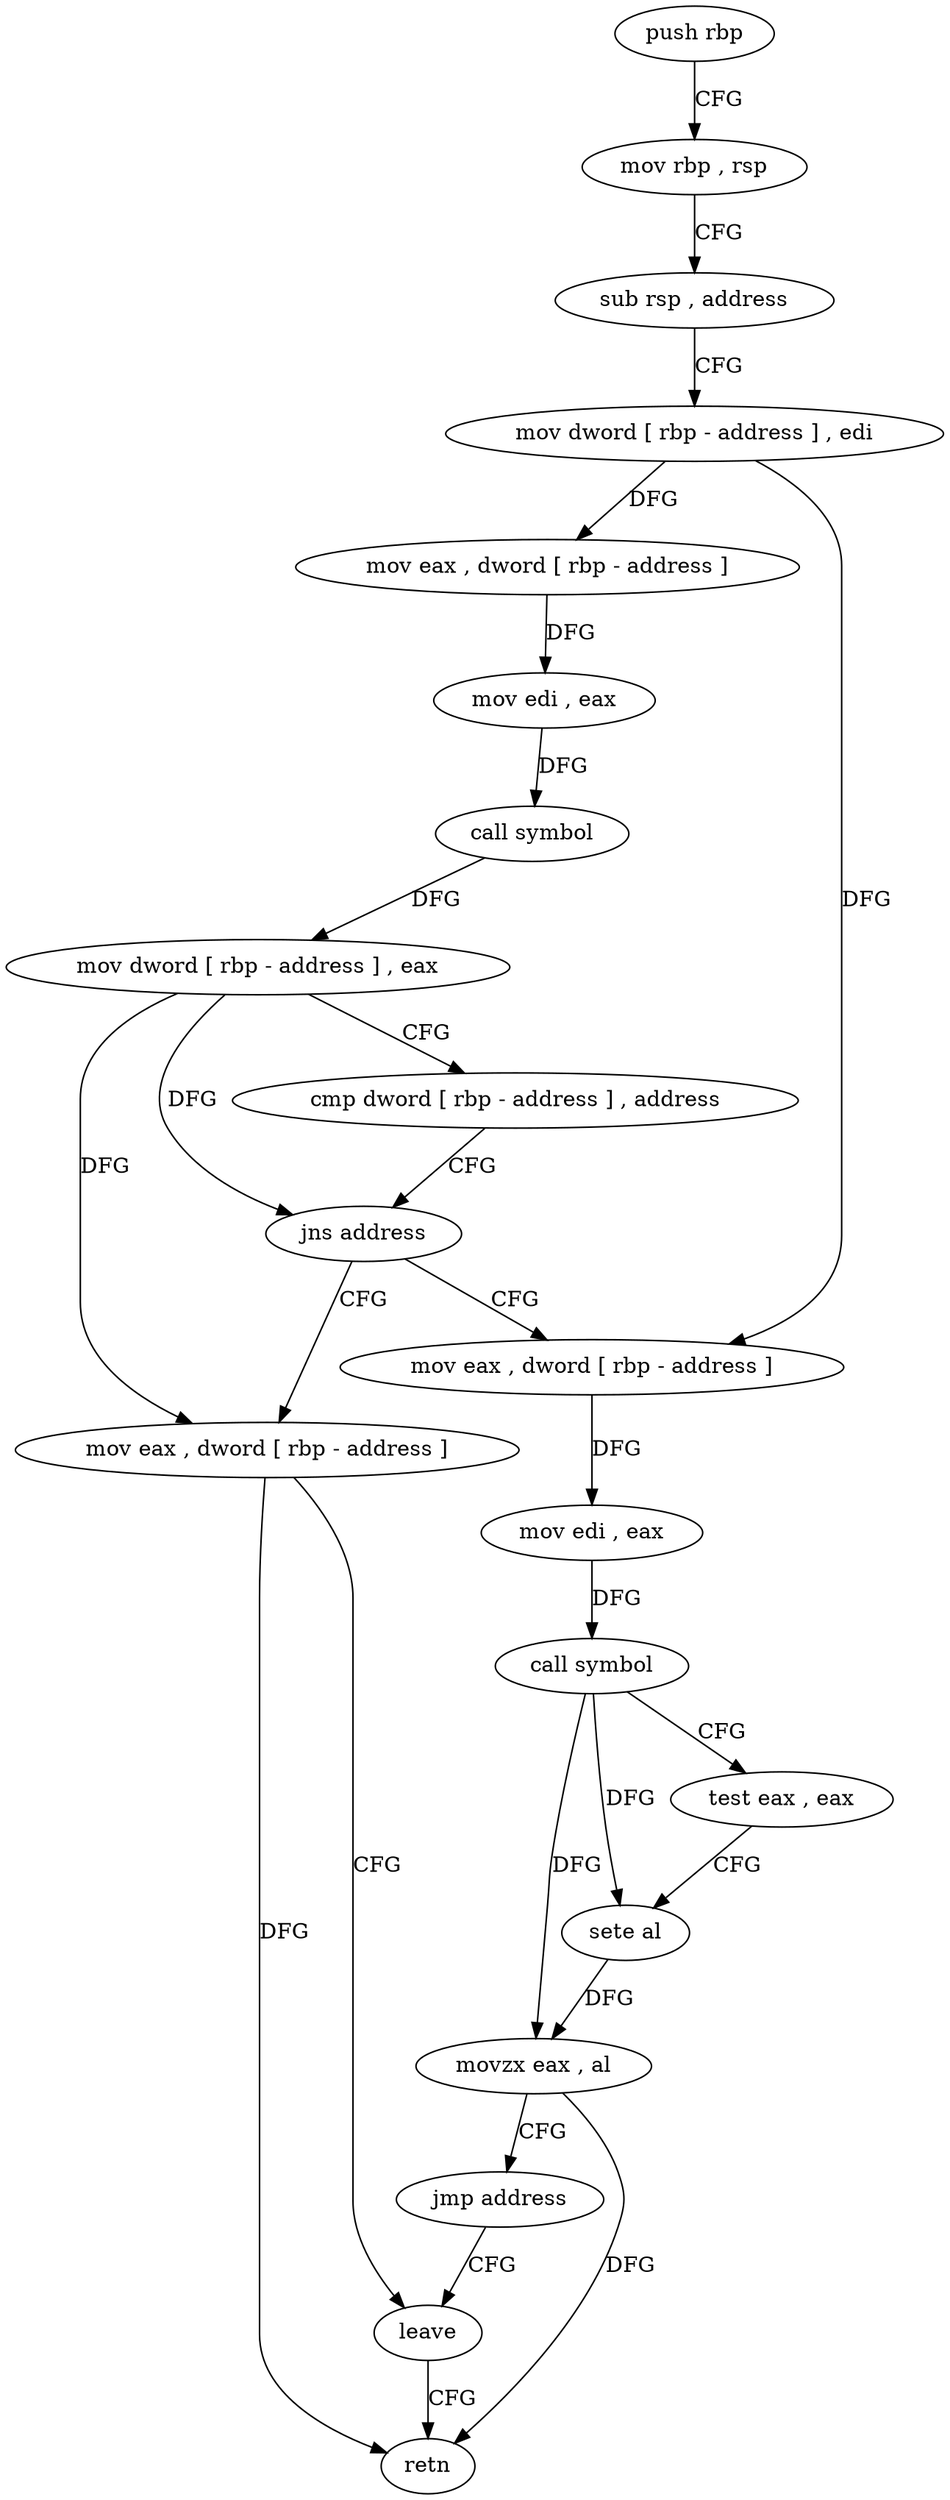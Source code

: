 digraph "func" {
"4496837" [label = "push rbp" ]
"4496838" [label = "mov rbp , rsp" ]
"4496841" [label = "sub rsp , address" ]
"4496845" [label = "mov dword [ rbp - address ] , edi" ]
"4496848" [label = "mov eax , dword [ rbp - address ]" ]
"4496851" [label = "mov edi , eax" ]
"4496853" [label = "call symbol" ]
"4496858" [label = "mov dword [ rbp - address ] , eax" ]
"4496861" [label = "cmp dword [ rbp - address ] , address" ]
"4496865" [label = "jns address" ]
"4496887" [label = "mov eax , dword [ rbp - address ]" ]
"4496867" [label = "mov eax , dword [ rbp - address ]" ]
"4496890" [label = "leave" ]
"4496870" [label = "mov edi , eax" ]
"4496872" [label = "call symbol" ]
"4496877" [label = "test eax , eax" ]
"4496879" [label = "sete al" ]
"4496882" [label = "movzx eax , al" ]
"4496885" [label = "jmp address" ]
"4496891" [label = "retn" ]
"4496837" -> "4496838" [ label = "CFG" ]
"4496838" -> "4496841" [ label = "CFG" ]
"4496841" -> "4496845" [ label = "CFG" ]
"4496845" -> "4496848" [ label = "DFG" ]
"4496845" -> "4496867" [ label = "DFG" ]
"4496848" -> "4496851" [ label = "DFG" ]
"4496851" -> "4496853" [ label = "DFG" ]
"4496853" -> "4496858" [ label = "DFG" ]
"4496858" -> "4496861" [ label = "CFG" ]
"4496858" -> "4496865" [ label = "DFG" ]
"4496858" -> "4496887" [ label = "DFG" ]
"4496861" -> "4496865" [ label = "CFG" ]
"4496865" -> "4496887" [ label = "CFG" ]
"4496865" -> "4496867" [ label = "CFG" ]
"4496887" -> "4496890" [ label = "CFG" ]
"4496887" -> "4496891" [ label = "DFG" ]
"4496867" -> "4496870" [ label = "DFG" ]
"4496890" -> "4496891" [ label = "CFG" ]
"4496870" -> "4496872" [ label = "DFG" ]
"4496872" -> "4496877" [ label = "CFG" ]
"4496872" -> "4496879" [ label = "DFG" ]
"4496872" -> "4496882" [ label = "DFG" ]
"4496877" -> "4496879" [ label = "CFG" ]
"4496879" -> "4496882" [ label = "DFG" ]
"4496882" -> "4496885" [ label = "CFG" ]
"4496882" -> "4496891" [ label = "DFG" ]
"4496885" -> "4496890" [ label = "CFG" ]
}

